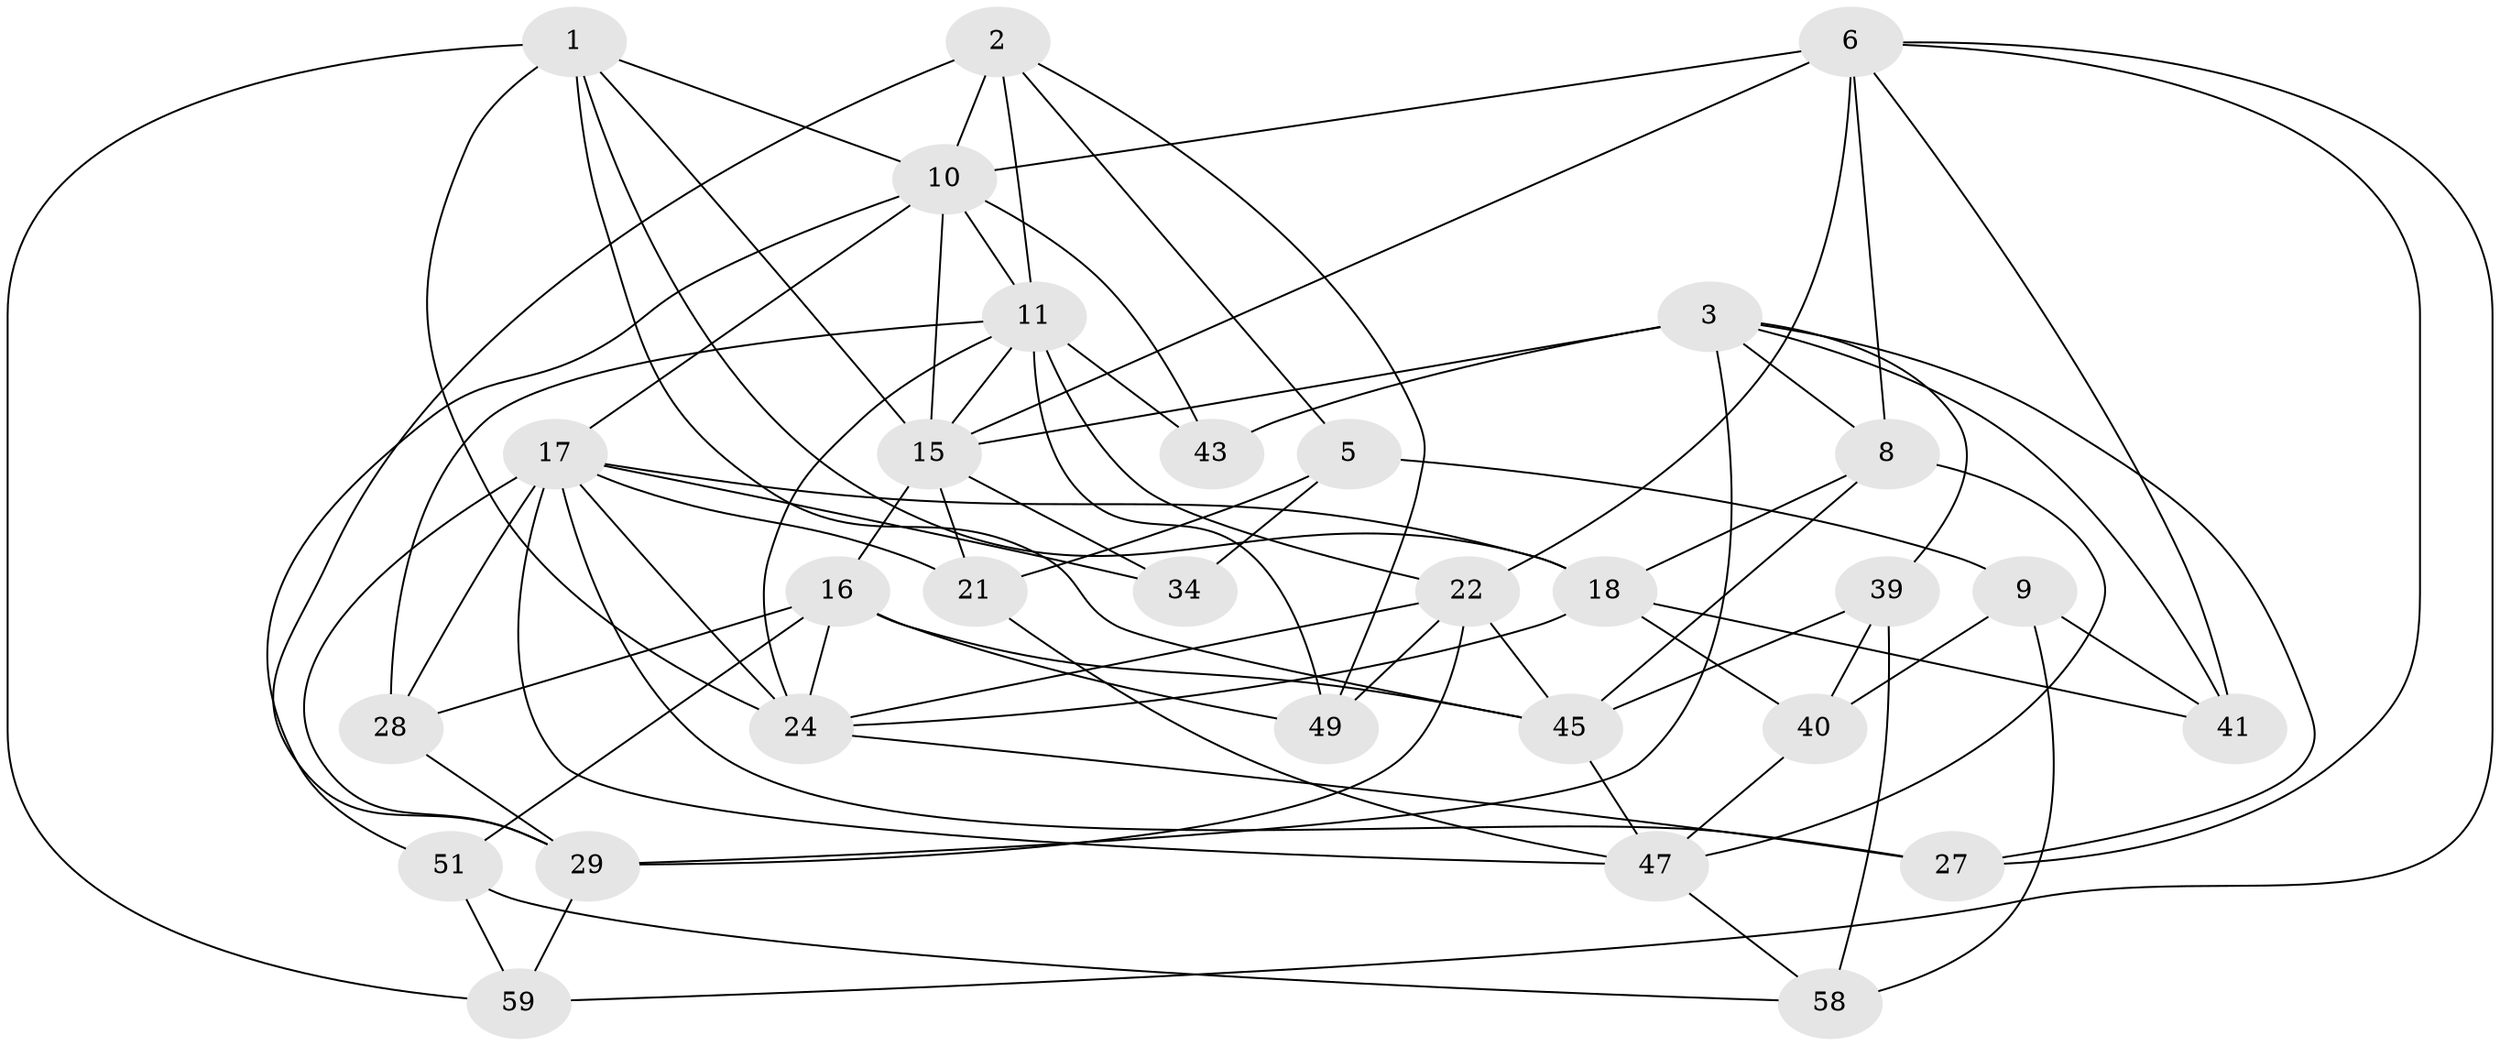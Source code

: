// original degree distribution, {4: 1.0}
// Generated by graph-tools (version 1.1) at 2025/16/03/09/25 04:16:36]
// undirected, 30 vertices, 80 edges
graph export_dot {
graph [start="1"]
  node [color=gray90,style=filled];
  1 [super="+53"];
  2 [super="+31"];
  3 [super="+4+54"];
  5;
  6 [super="+7+14"];
  8 [super="+35"];
  9;
  10 [super="+12+19"];
  11 [super="+13+38"];
  15 [super="+30+37"];
  16 [super="+50"];
  17 [super="+61+44+46"];
  18 [super="+26"];
  21;
  22 [super="+52"];
  24 [super="+55+25"];
  27;
  28;
  29 [super="+33+36"];
  34;
  39;
  40;
  41;
  43;
  45 [super="+56"];
  47 [super="+57"];
  49;
  51;
  58;
  59;
  1 -- 59;
  1 -- 18;
  1 -- 10;
  1 -- 45;
  1 -- 15;
  1 -- 24;
  2 -- 49;
  2 -- 10;
  2 -- 29 [weight=2];
  2 -- 11;
  2 -- 5;
  3 -- 39;
  3 -- 41;
  3 -- 8;
  3 -- 27;
  3 -- 43;
  3 -- 29 [weight=2];
  3 -- 15;
  5 -- 21;
  5 -- 9;
  5 -- 34;
  6 -- 8 [weight=2];
  6 -- 41;
  6 -- 10;
  6 -- 27;
  6 -- 59;
  6 -- 22;
  6 -- 15;
  8 -- 47;
  8 -- 45;
  8 -- 18;
  9 -- 40;
  9 -- 58;
  9 -- 41;
  10 -- 43 [weight=2];
  10 -- 51;
  10 -- 15;
  10 -- 11 [weight=2];
  10 -- 17;
  11 -- 15 [weight=3];
  11 -- 43;
  11 -- 49;
  11 -- 22;
  11 -- 24 [weight=2];
  11 -- 28;
  15 -- 21;
  15 -- 16;
  15 -- 34;
  16 -- 49;
  16 -- 28;
  16 -- 51;
  16 -- 45;
  16 -- 24;
  17 -- 28;
  17 -- 18;
  17 -- 34 [weight=2];
  17 -- 27;
  17 -- 47;
  17 -- 21;
  17 -- 29;
  17 -- 24;
  18 -- 41;
  18 -- 40;
  18 -- 24;
  21 -- 47;
  22 -- 29;
  22 -- 49;
  22 -- 24;
  22 -- 45;
  24 -- 27;
  28 -- 29;
  29 -- 59;
  39 -- 40;
  39 -- 58;
  39 -- 45;
  40 -- 47;
  45 -- 47;
  47 -- 58;
  51 -- 58;
  51 -- 59;
}
